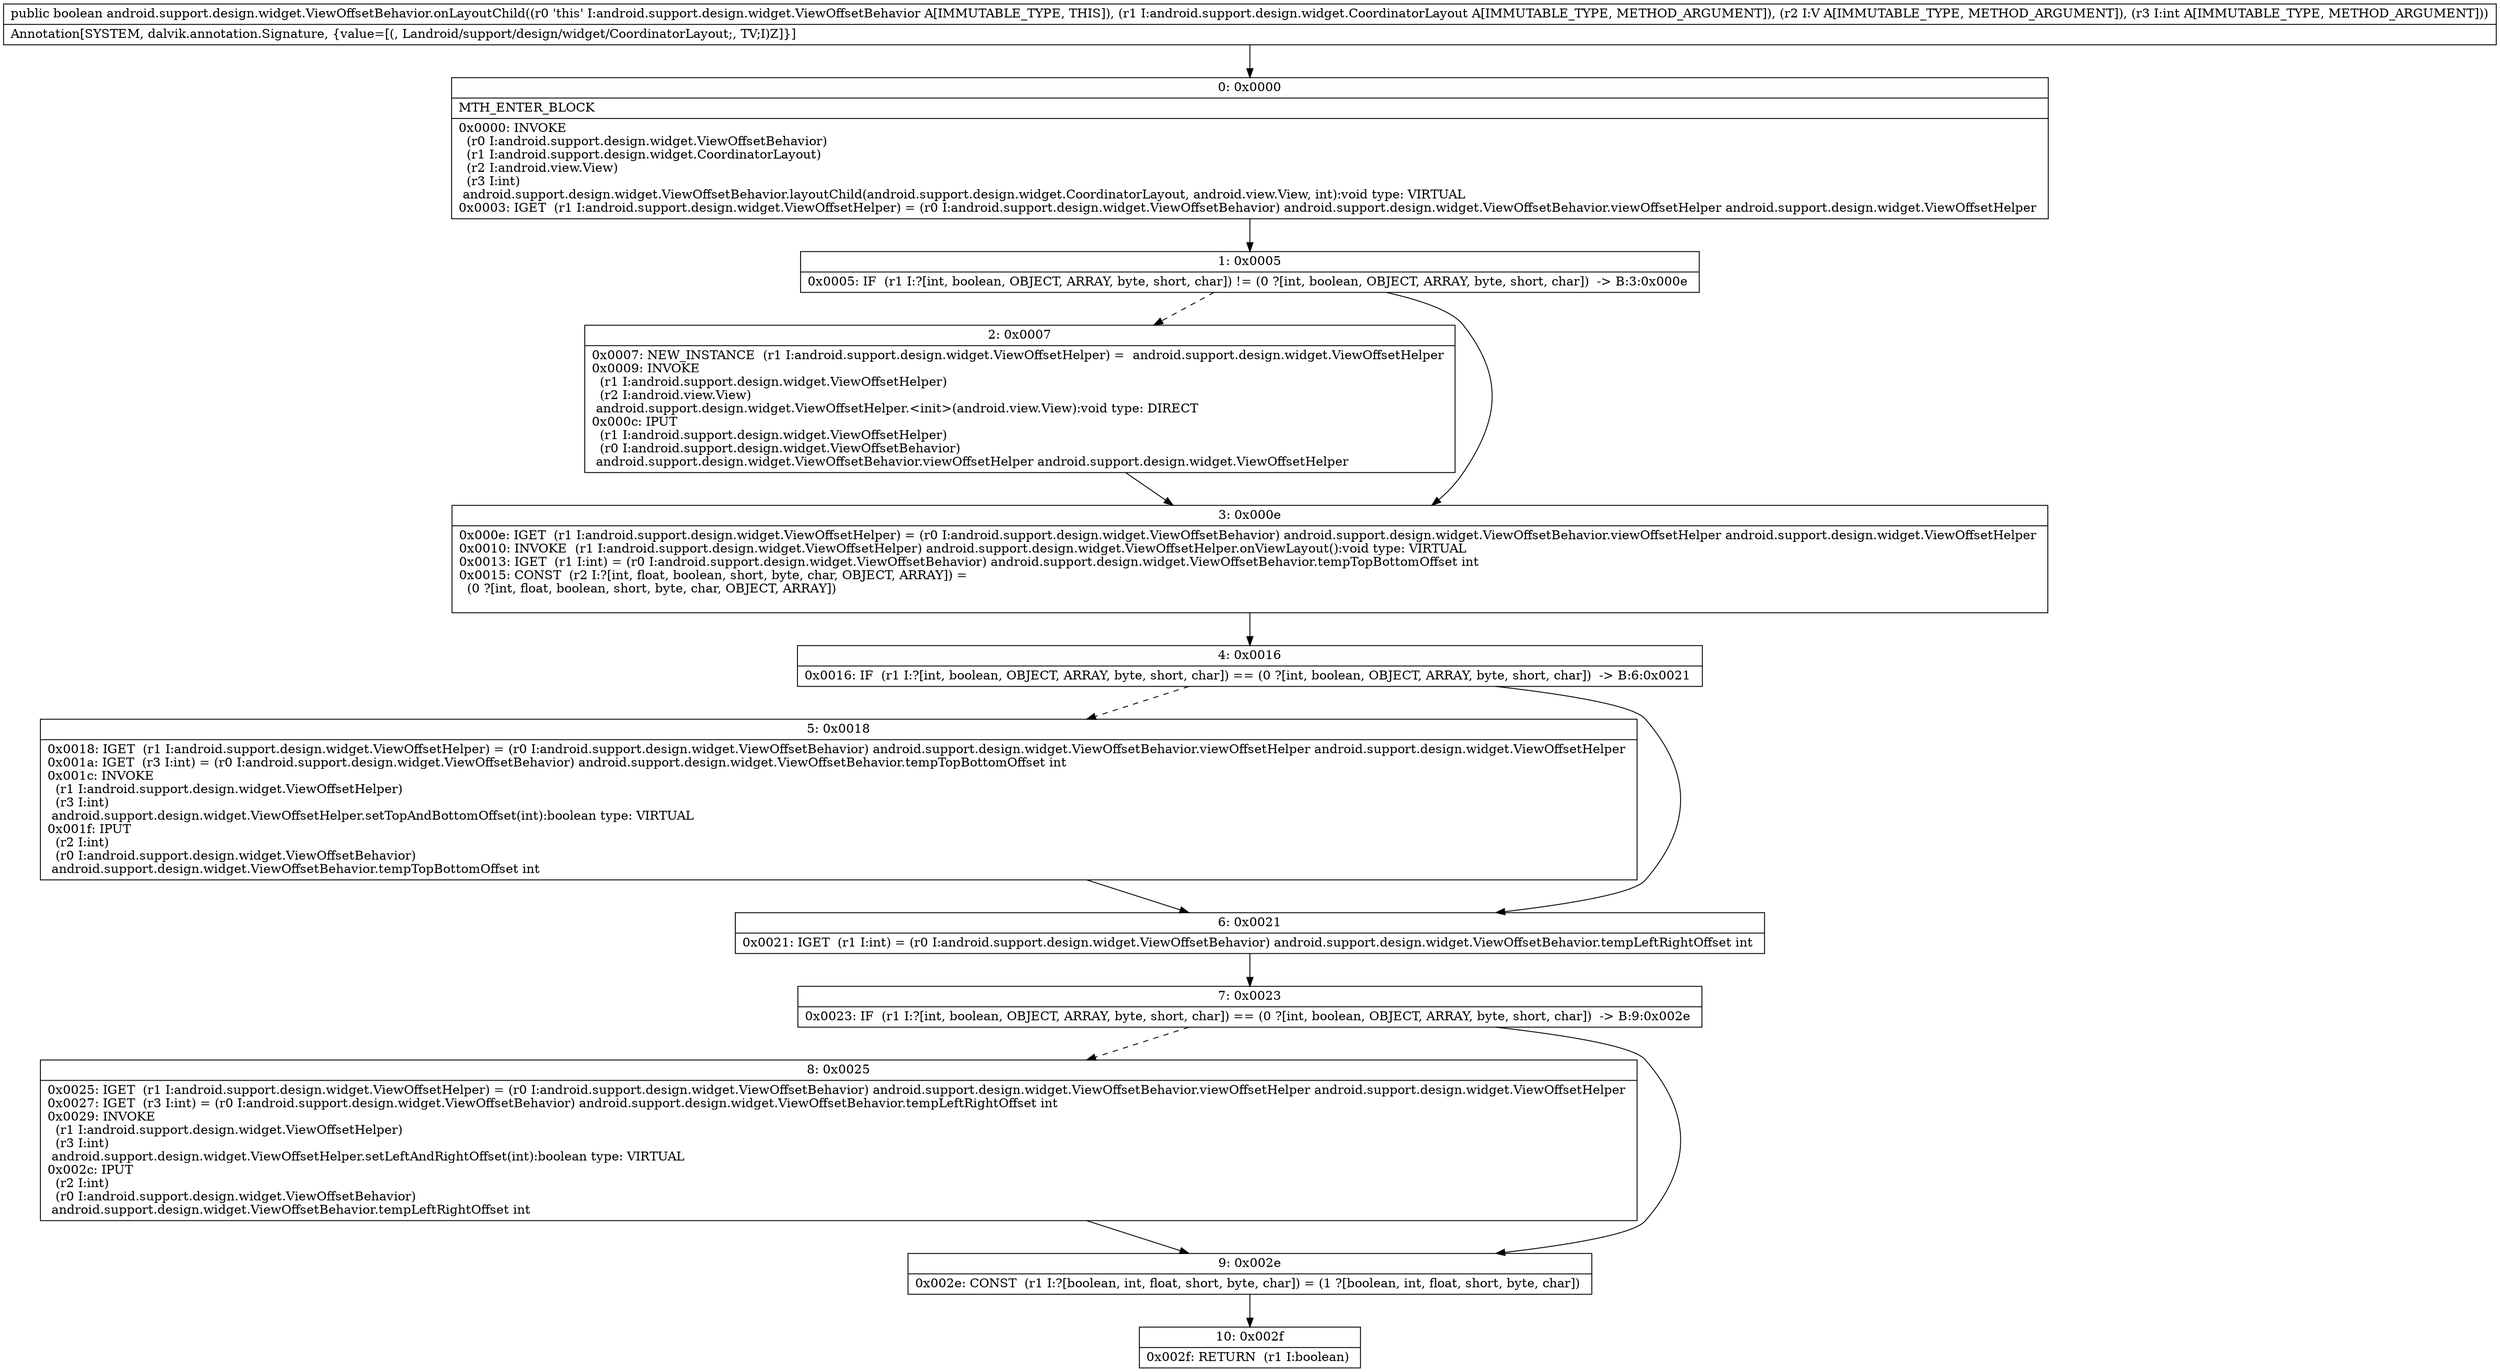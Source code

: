 digraph "CFG forandroid.support.design.widget.ViewOffsetBehavior.onLayoutChild(Landroid\/support\/design\/widget\/CoordinatorLayout;Landroid\/view\/View;I)Z" {
Node_0 [shape=record,label="{0\:\ 0x0000|MTH_ENTER_BLOCK\l|0x0000: INVOKE  \l  (r0 I:android.support.design.widget.ViewOffsetBehavior)\l  (r1 I:android.support.design.widget.CoordinatorLayout)\l  (r2 I:android.view.View)\l  (r3 I:int)\l android.support.design.widget.ViewOffsetBehavior.layoutChild(android.support.design.widget.CoordinatorLayout, android.view.View, int):void type: VIRTUAL \l0x0003: IGET  (r1 I:android.support.design.widget.ViewOffsetHelper) = (r0 I:android.support.design.widget.ViewOffsetBehavior) android.support.design.widget.ViewOffsetBehavior.viewOffsetHelper android.support.design.widget.ViewOffsetHelper \l}"];
Node_1 [shape=record,label="{1\:\ 0x0005|0x0005: IF  (r1 I:?[int, boolean, OBJECT, ARRAY, byte, short, char]) != (0 ?[int, boolean, OBJECT, ARRAY, byte, short, char])  \-\> B:3:0x000e \l}"];
Node_2 [shape=record,label="{2\:\ 0x0007|0x0007: NEW_INSTANCE  (r1 I:android.support.design.widget.ViewOffsetHelper) =  android.support.design.widget.ViewOffsetHelper \l0x0009: INVOKE  \l  (r1 I:android.support.design.widget.ViewOffsetHelper)\l  (r2 I:android.view.View)\l android.support.design.widget.ViewOffsetHelper.\<init\>(android.view.View):void type: DIRECT \l0x000c: IPUT  \l  (r1 I:android.support.design.widget.ViewOffsetHelper)\l  (r0 I:android.support.design.widget.ViewOffsetBehavior)\l android.support.design.widget.ViewOffsetBehavior.viewOffsetHelper android.support.design.widget.ViewOffsetHelper \l}"];
Node_3 [shape=record,label="{3\:\ 0x000e|0x000e: IGET  (r1 I:android.support.design.widget.ViewOffsetHelper) = (r0 I:android.support.design.widget.ViewOffsetBehavior) android.support.design.widget.ViewOffsetBehavior.viewOffsetHelper android.support.design.widget.ViewOffsetHelper \l0x0010: INVOKE  (r1 I:android.support.design.widget.ViewOffsetHelper) android.support.design.widget.ViewOffsetHelper.onViewLayout():void type: VIRTUAL \l0x0013: IGET  (r1 I:int) = (r0 I:android.support.design.widget.ViewOffsetBehavior) android.support.design.widget.ViewOffsetBehavior.tempTopBottomOffset int \l0x0015: CONST  (r2 I:?[int, float, boolean, short, byte, char, OBJECT, ARRAY]) = \l  (0 ?[int, float, boolean, short, byte, char, OBJECT, ARRAY])\l \l}"];
Node_4 [shape=record,label="{4\:\ 0x0016|0x0016: IF  (r1 I:?[int, boolean, OBJECT, ARRAY, byte, short, char]) == (0 ?[int, boolean, OBJECT, ARRAY, byte, short, char])  \-\> B:6:0x0021 \l}"];
Node_5 [shape=record,label="{5\:\ 0x0018|0x0018: IGET  (r1 I:android.support.design.widget.ViewOffsetHelper) = (r0 I:android.support.design.widget.ViewOffsetBehavior) android.support.design.widget.ViewOffsetBehavior.viewOffsetHelper android.support.design.widget.ViewOffsetHelper \l0x001a: IGET  (r3 I:int) = (r0 I:android.support.design.widget.ViewOffsetBehavior) android.support.design.widget.ViewOffsetBehavior.tempTopBottomOffset int \l0x001c: INVOKE  \l  (r1 I:android.support.design.widget.ViewOffsetHelper)\l  (r3 I:int)\l android.support.design.widget.ViewOffsetHelper.setTopAndBottomOffset(int):boolean type: VIRTUAL \l0x001f: IPUT  \l  (r2 I:int)\l  (r0 I:android.support.design.widget.ViewOffsetBehavior)\l android.support.design.widget.ViewOffsetBehavior.tempTopBottomOffset int \l}"];
Node_6 [shape=record,label="{6\:\ 0x0021|0x0021: IGET  (r1 I:int) = (r0 I:android.support.design.widget.ViewOffsetBehavior) android.support.design.widget.ViewOffsetBehavior.tempLeftRightOffset int \l}"];
Node_7 [shape=record,label="{7\:\ 0x0023|0x0023: IF  (r1 I:?[int, boolean, OBJECT, ARRAY, byte, short, char]) == (0 ?[int, boolean, OBJECT, ARRAY, byte, short, char])  \-\> B:9:0x002e \l}"];
Node_8 [shape=record,label="{8\:\ 0x0025|0x0025: IGET  (r1 I:android.support.design.widget.ViewOffsetHelper) = (r0 I:android.support.design.widget.ViewOffsetBehavior) android.support.design.widget.ViewOffsetBehavior.viewOffsetHelper android.support.design.widget.ViewOffsetHelper \l0x0027: IGET  (r3 I:int) = (r0 I:android.support.design.widget.ViewOffsetBehavior) android.support.design.widget.ViewOffsetBehavior.tempLeftRightOffset int \l0x0029: INVOKE  \l  (r1 I:android.support.design.widget.ViewOffsetHelper)\l  (r3 I:int)\l android.support.design.widget.ViewOffsetHelper.setLeftAndRightOffset(int):boolean type: VIRTUAL \l0x002c: IPUT  \l  (r2 I:int)\l  (r0 I:android.support.design.widget.ViewOffsetBehavior)\l android.support.design.widget.ViewOffsetBehavior.tempLeftRightOffset int \l}"];
Node_9 [shape=record,label="{9\:\ 0x002e|0x002e: CONST  (r1 I:?[boolean, int, float, short, byte, char]) = (1 ?[boolean, int, float, short, byte, char]) \l}"];
Node_10 [shape=record,label="{10\:\ 0x002f|0x002f: RETURN  (r1 I:boolean) \l}"];
MethodNode[shape=record,label="{public boolean android.support.design.widget.ViewOffsetBehavior.onLayoutChild((r0 'this' I:android.support.design.widget.ViewOffsetBehavior A[IMMUTABLE_TYPE, THIS]), (r1 I:android.support.design.widget.CoordinatorLayout A[IMMUTABLE_TYPE, METHOD_ARGUMENT]), (r2 I:V A[IMMUTABLE_TYPE, METHOD_ARGUMENT]), (r3 I:int A[IMMUTABLE_TYPE, METHOD_ARGUMENT]))  | Annotation[SYSTEM, dalvik.annotation.Signature, \{value=[(, Landroid\/support\/design\/widget\/CoordinatorLayout;, TV;I)Z]\}]\l}"];
MethodNode -> Node_0;
Node_0 -> Node_1;
Node_1 -> Node_2[style=dashed];
Node_1 -> Node_3;
Node_2 -> Node_3;
Node_3 -> Node_4;
Node_4 -> Node_5[style=dashed];
Node_4 -> Node_6;
Node_5 -> Node_6;
Node_6 -> Node_7;
Node_7 -> Node_8[style=dashed];
Node_7 -> Node_9;
Node_8 -> Node_9;
Node_9 -> Node_10;
}

